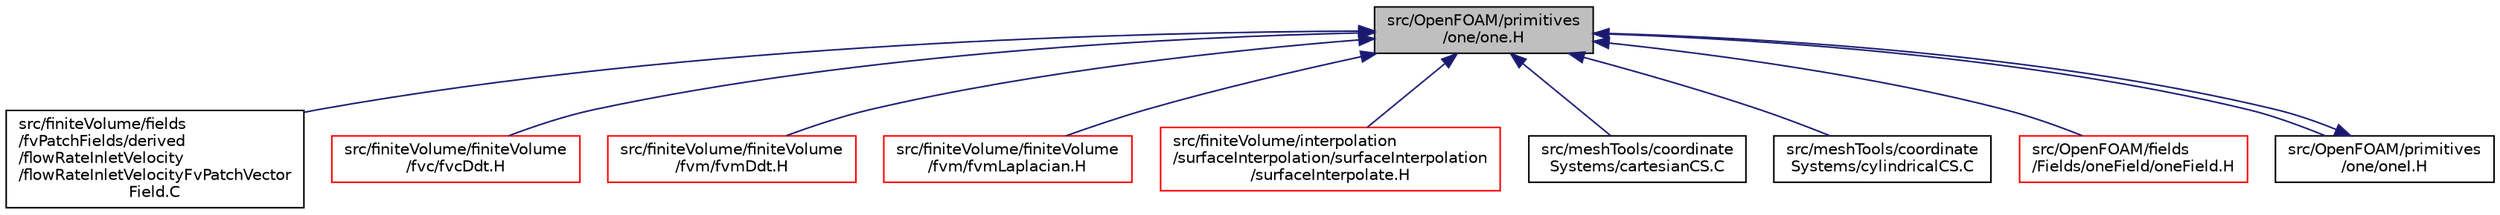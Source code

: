 digraph "src/OpenFOAM/primitives/one/one.H"
{
  bgcolor="transparent";
  edge [fontname="Helvetica",fontsize="10",labelfontname="Helvetica",labelfontsize="10"];
  node [fontname="Helvetica",fontsize="10",shape=record];
  Node1 [label="src/OpenFOAM/primitives\l/one/one.H",height=0.2,width=0.4,color="black", fillcolor="grey75", style="filled", fontcolor="black"];
  Node1 -> Node2 [dir="back",color="midnightblue",fontsize="10",style="solid",fontname="Helvetica"];
  Node2 [label="src/finiteVolume/fields\l/fvPatchFields/derived\l/flowRateInletVelocity\l/flowRateInletVelocityFvPatchVector\lField.C",height=0.2,width=0.4,color="black",URL="$a05500.html"];
  Node1 -> Node3 [dir="back",color="midnightblue",fontsize="10",style="solid",fontname="Helvetica"];
  Node3 [label="src/finiteVolume/finiteVolume\l/fvc/fvcDdt.H",height=0.2,width=0.4,color="red",URL="$a05841.html",tooltip="Calculate the first temporal derivative. "];
  Node1 -> Node4 [dir="back",color="midnightblue",fontsize="10",style="solid",fontname="Helvetica"];
  Node4 [label="src/finiteVolume/finiteVolume\l/fvm/fvmDdt.H",height=0.2,width=0.4,color="red",URL="$a05878.html",tooltip="Calulate the matrix for the first temporal derivative. "];
  Node1 -> Node5 [dir="back",color="midnightblue",fontsize="10",style="solid",fontname="Helvetica"];
  Node5 [label="src/finiteVolume/finiteVolume\l/fvm/fvmLaplacian.H",height=0.2,width=0.4,color="red",URL="$a05882.html",tooltip="Calculate the matrix for the laplacian of the field. "];
  Node1 -> Node6 [dir="back",color="midnightblue",fontsize="10",style="solid",fontname="Helvetica"];
  Node6 [label="src/finiteVolume/interpolation\l/surfaceInterpolation/surfaceInterpolation\l/surfaceInterpolate.H",height=0.2,width=0.4,color="red",URL="$a06308.html",tooltip="Surface Interpolation. "];
  Node1 -> Node7 [dir="back",color="midnightblue",fontsize="10",style="solid",fontname="Helvetica"];
  Node7 [label="src/meshTools/coordinate\lSystems/cartesianCS.C",height=0.2,width=0.4,color="black",URL="$a07402.html"];
  Node1 -> Node8 [dir="back",color="midnightblue",fontsize="10",style="solid",fontname="Helvetica"];
  Node8 [label="src/meshTools/coordinate\lSystems/cylindricalCS.C",height=0.2,width=0.4,color="black",URL="$a07420.html"];
  Node1 -> Node9 [dir="back",color="midnightblue",fontsize="10",style="solid",fontname="Helvetica"];
  Node9 [label="src/OpenFOAM/fields\l/Fields/oneField/oneField.H",height=0.2,width=0.4,color="red",URL="$a08121.html"];
  Node1 -> Node10 [dir="back",color="midnightblue",fontsize="10",style="solid",fontname="Helvetica"];
  Node10 [label="src/OpenFOAM/primitives\l/one/oneI.H",height=0.2,width=0.4,color="black",URL="$a09075.html"];
  Node10 -> Node1 [dir="back",color="midnightblue",fontsize="10",style="solid",fontname="Helvetica"];
}
